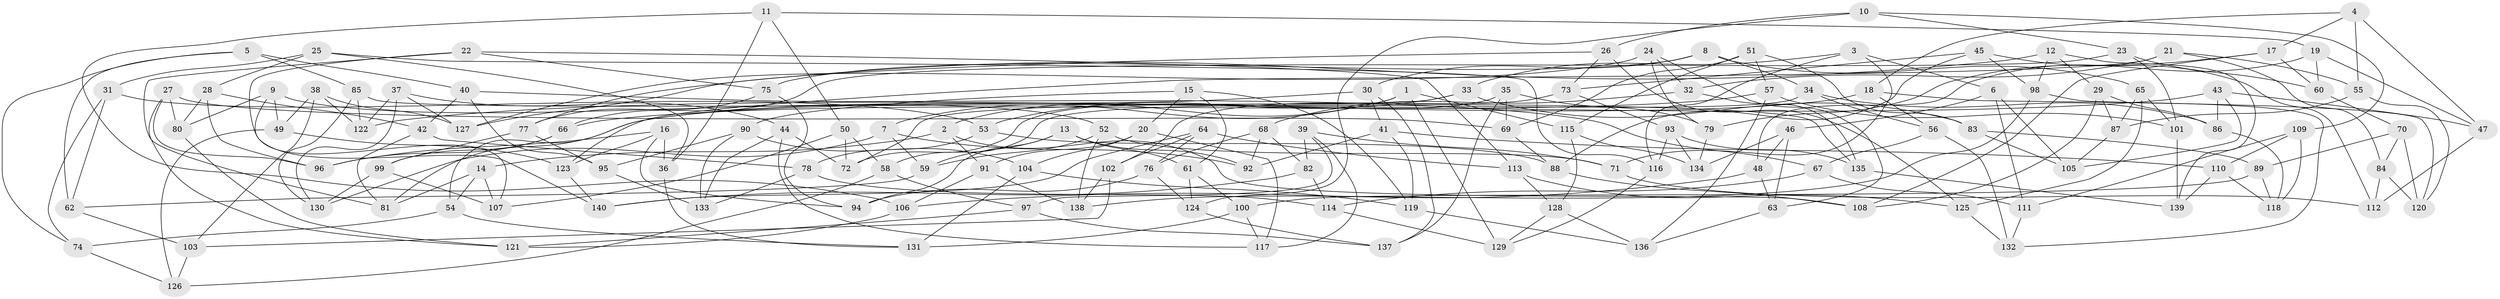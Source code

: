 // Generated by graph-tools (version 1.1) at 2025/27/03/09/25 03:27:01]
// undirected, 140 vertices, 280 edges
graph export_dot {
graph [start="1"]
  node [color=gray90,style=filled];
  1;
  2;
  3;
  4;
  5;
  6;
  7;
  8;
  9;
  10;
  11;
  12;
  13;
  14;
  15;
  16;
  17;
  18;
  19;
  20;
  21;
  22;
  23;
  24;
  25;
  26;
  27;
  28;
  29;
  30;
  31;
  32;
  33;
  34;
  35;
  36;
  37;
  38;
  39;
  40;
  41;
  42;
  43;
  44;
  45;
  46;
  47;
  48;
  49;
  50;
  51;
  52;
  53;
  54;
  55;
  56;
  57;
  58;
  59;
  60;
  61;
  62;
  63;
  64;
  65;
  66;
  67;
  68;
  69;
  70;
  71;
  72;
  73;
  74;
  75;
  76;
  77;
  78;
  79;
  80;
  81;
  82;
  83;
  84;
  85;
  86;
  87;
  88;
  89;
  90;
  91;
  92;
  93;
  94;
  95;
  96;
  97;
  98;
  99;
  100;
  101;
  102;
  103;
  104;
  105;
  106;
  107;
  108;
  109;
  110;
  111;
  112;
  113;
  114;
  115;
  116;
  117;
  118;
  119;
  120;
  121;
  122;
  123;
  124;
  125;
  126;
  127;
  128;
  129;
  130;
  131;
  132;
  133;
  134;
  135;
  136;
  137;
  138;
  139;
  140;
  1 -- 115;
  1 -- 7;
  1 -- 2;
  1 -- 129;
  2 -- 91;
  2 -- 14;
  2 -- 108;
  3 -- 71;
  3 -- 6;
  3 -- 116;
  3 -- 33;
  4 -- 47;
  4 -- 18;
  4 -- 17;
  4 -- 55;
  5 -- 62;
  5 -- 40;
  5 -- 85;
  5 -- 74;
  6 -- 111;
  6 -- 105;
  6 -- 46;
  7 -- 130;
  7 -- 92;
  7 -- 59;
  8 -- 65;
  8 -- 75;
  8 -- 30;
  8 -- 34;
  9 -- 49;
  9 -- 52;
  9 -- 80;
  9 -- 107;
  10 -- 124;
  10 -- 109;
  10 -- 26;
  10 -- 23;
  11 -- 19;
  11 -- 50;
  11 -- 36;
  11 -- 106;
  12 -- 139;
  12 -- 29;
  12 -- 127;
  12 -- 98;
  13 -- 59;
  13 -- 94;
  13 -- 92;
  13 -- 61;
  14 -- 107;
  14 -- 54;
  14 -- 81;
  15 -- 90;
  15 -- 119;
  15 -- 61;
  15 -- 20;
  16 -- 94;
  16 -- 123;
  16 -- 36;
  16 -- 96;
  17 -- 79;
  17 -- 60;
  17 -- 108;
  18 -- 81;
  18 -- 56;
  18 -- 120;
  19 -- 47;
  19 -- 48;
  19 -- 60;
  20 -- 104;
  20 -- 117;
  20 -- 91;
  21 -- 32;
  21 -- 123;
  21 -- 55;
  21 -- 84;
  22 -- 75;
  22 -- 140;
  22 -- 81;
  22 -- 113;
  23 -- 101;
  23 -- 60;
  23 -- 66;
  24 -- 32;
  24 -- 127;
  24 -- 79;
  24 -- 63;
  25 -- 31;
  25 -- 28;
  25 -- 116;
  25 -- 36;
  26 -- 73;
  26 -- 77;
  26 -- 125;
  27 -- 80;
  27 -- 121;
  27 -- 69;
  27 -- 96;
  28 -- 96;
  28 -- 80;
  28 -- 42;
  29 -- 108;
  29 -- 86;
  29 -- 87;
  30 -- 137;
  30 -- 41;
  30 -- 54;
  31 -- 62;
  31 -- 53;
  31 -- 74;
  32 -- 135;
  32 -- 68;
  33 -- 53;
  33 -- 72;
  33 -- 83;
  34 -- 86;
  34 -- 56;
  34 -- 58;
  35 -- 69;
  35 -- 79;
  35 -- 72;
  35 -- 137;
  36 -- 131;
  37 -- 122;
  37 -- 44;
  37 -- 127;
  37 -- 130;
  38 -- 122;
  38 -- 103;
  38 -- 49;
  38 -- 127;
  39 -- 117;
  39 -- 97;
  39 -- 71;
  39 -- 82;
  40 -- 95;
  40 -- 67;
  40 -- 42;
  41 -- 92;
  41 -- 110;
  41 -- 119;
  42 -- 78;
  42 -- 81;
  43 -- 122;
  43 -- 47;
  43 -- 86;
  43 -- 105;
  44 -- 72;
  44 -- 117;
  44 -- 133;
  45 -- 112;
  45 -- 98;
  45 -- 73;
  45 -- 88;
  46 -- 134;
  46 -- 63;
  46 -- 48;
  47 -- 112;
  48 -- 63;
  48 -- 106;
  49 -- 123;
  49 -- 126;
  50 -- 72;
  50 -- 58;
  50 -- 107;
  51 -- 83;
  51 -- 57;
  51 -- 69;
  51 -- 115;
  52 -- 59;
  52 -- 138;
  52 -- 71;
  53 -- 88;
  53 -- 78;
  54 -- 131;
  54 -- 74;
  55 -- 87;
  55 -- 120;
  56 -- 67;
  56 -- 132;
  57 -- 101;
  57 -- 136;
  57 -- 66;
  58 -- 97;
  58 -- 126;
  59 -- 62;
  60 -- 70;
  61 -- 100;
  61 -- 124;
  62 -- 103;
  63 -- 136;
  64 -- 76;
  64 -- 102;
  64 -- 140;
  64 -- 113;
  65 -- 125;
  65 -- 101;
  65 -- 87;
  66 -- 96;
  66 -- 99;
  67 -- 111;
  67 -- 114;
  68 -- 92;
  68 -- 76;
  68 -- 82;
  69 -- 88;
  70 -- 84;
  70 -- 120;
  70 -- 89;
  71 -- 112;
  73 -- 102;
  73 -- 93;
  74 -- 126;
  75 -- 94;
  75 -- 77;
  76 -- 124;
  76 -- 94;
  77 -- 95;
  77 -- 99;
  78 -- 133;
  78 -- 114;
  79 -- 134;
  80 -- 121;
  82 -- 140;
  82 -- 114;
  83 -- 105;
  83 -- 89;
  84 -- 120;
  84 -- 112;
  85 -- 122;
  85 -- 135;
  85 -- 130;
  86 -- 118;
  87 -- 105;
  88 -- 108;
  89 -- 118;
  89 -- 100;
  90 -- 95;
  90 -- 104;
  90 -- 133;
  91 -- 138;
  91 -- 106;
  93 -- 134;
  93 -- 135;
  93 -- 116;
  95 -- 133;
  97 -- 121;
  97 -- 137;
  98 -- 132;
  98 -- 138;
  99 -- 107;
  99 -- 130;
  100 -- 117;
  100 -- 131;
  101 -- 139;
  102 -- 138;
  102 -- 103;
  103 -- 126;
  104 -- 131;
  104 -- 119;
  106 -- 121;
  109 -- 111;
  109 -- 110;
  109 -- 118;
  110 -- 139;
  110 -- 118;
  111 -- 132;
  113 -- 128;
  113 -- 125;
  114 -- 129;
  115 -- 128;
  115 -- 134;
  116 -- 129;
  119 -- 136;
  123 -- 140;
  124 -- 137;
  125 -- 132;
  128 -- 129;
  128 -- 136;
  135 -- 139;
}
